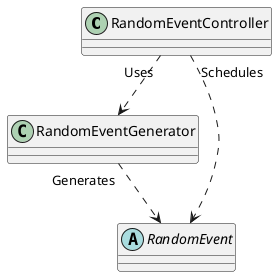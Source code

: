 @startuml RandomEventsFramework

class RandomEventController{

}

class RandomEventGenerator{

}

abstract RandomEvent{

}

RandomEventController "Uses" ..>  RandomEventGenerator

RandomEventController "Schedules" ..>  RandomEvent

RandomEventGenerator "Generates" ..> RandomEvent

@enduml